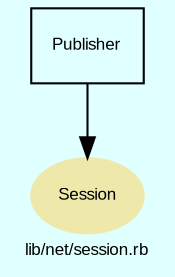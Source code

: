 digraph TopLevel {
    compound = true
    bgcolor = lightcyan1
    fontname = Arial
    fontsize = 8
    label = "lib/net/session.rb"
    node [
        fontname = Arial,
        fontsize = 8,
        color = black
    ]

    Session [
        fontcolor = black,
        URL = "classes/Session.html",
        shape = ellipse,
        color = palegoldenrod,
        style = filled,
        label = "Session"
    ]

    Publisher [
        URL = "classes/Publisher.html",
        shape = box,
        label = "Publisher"
    ]

    Publisher -> Session [

    ]

}

